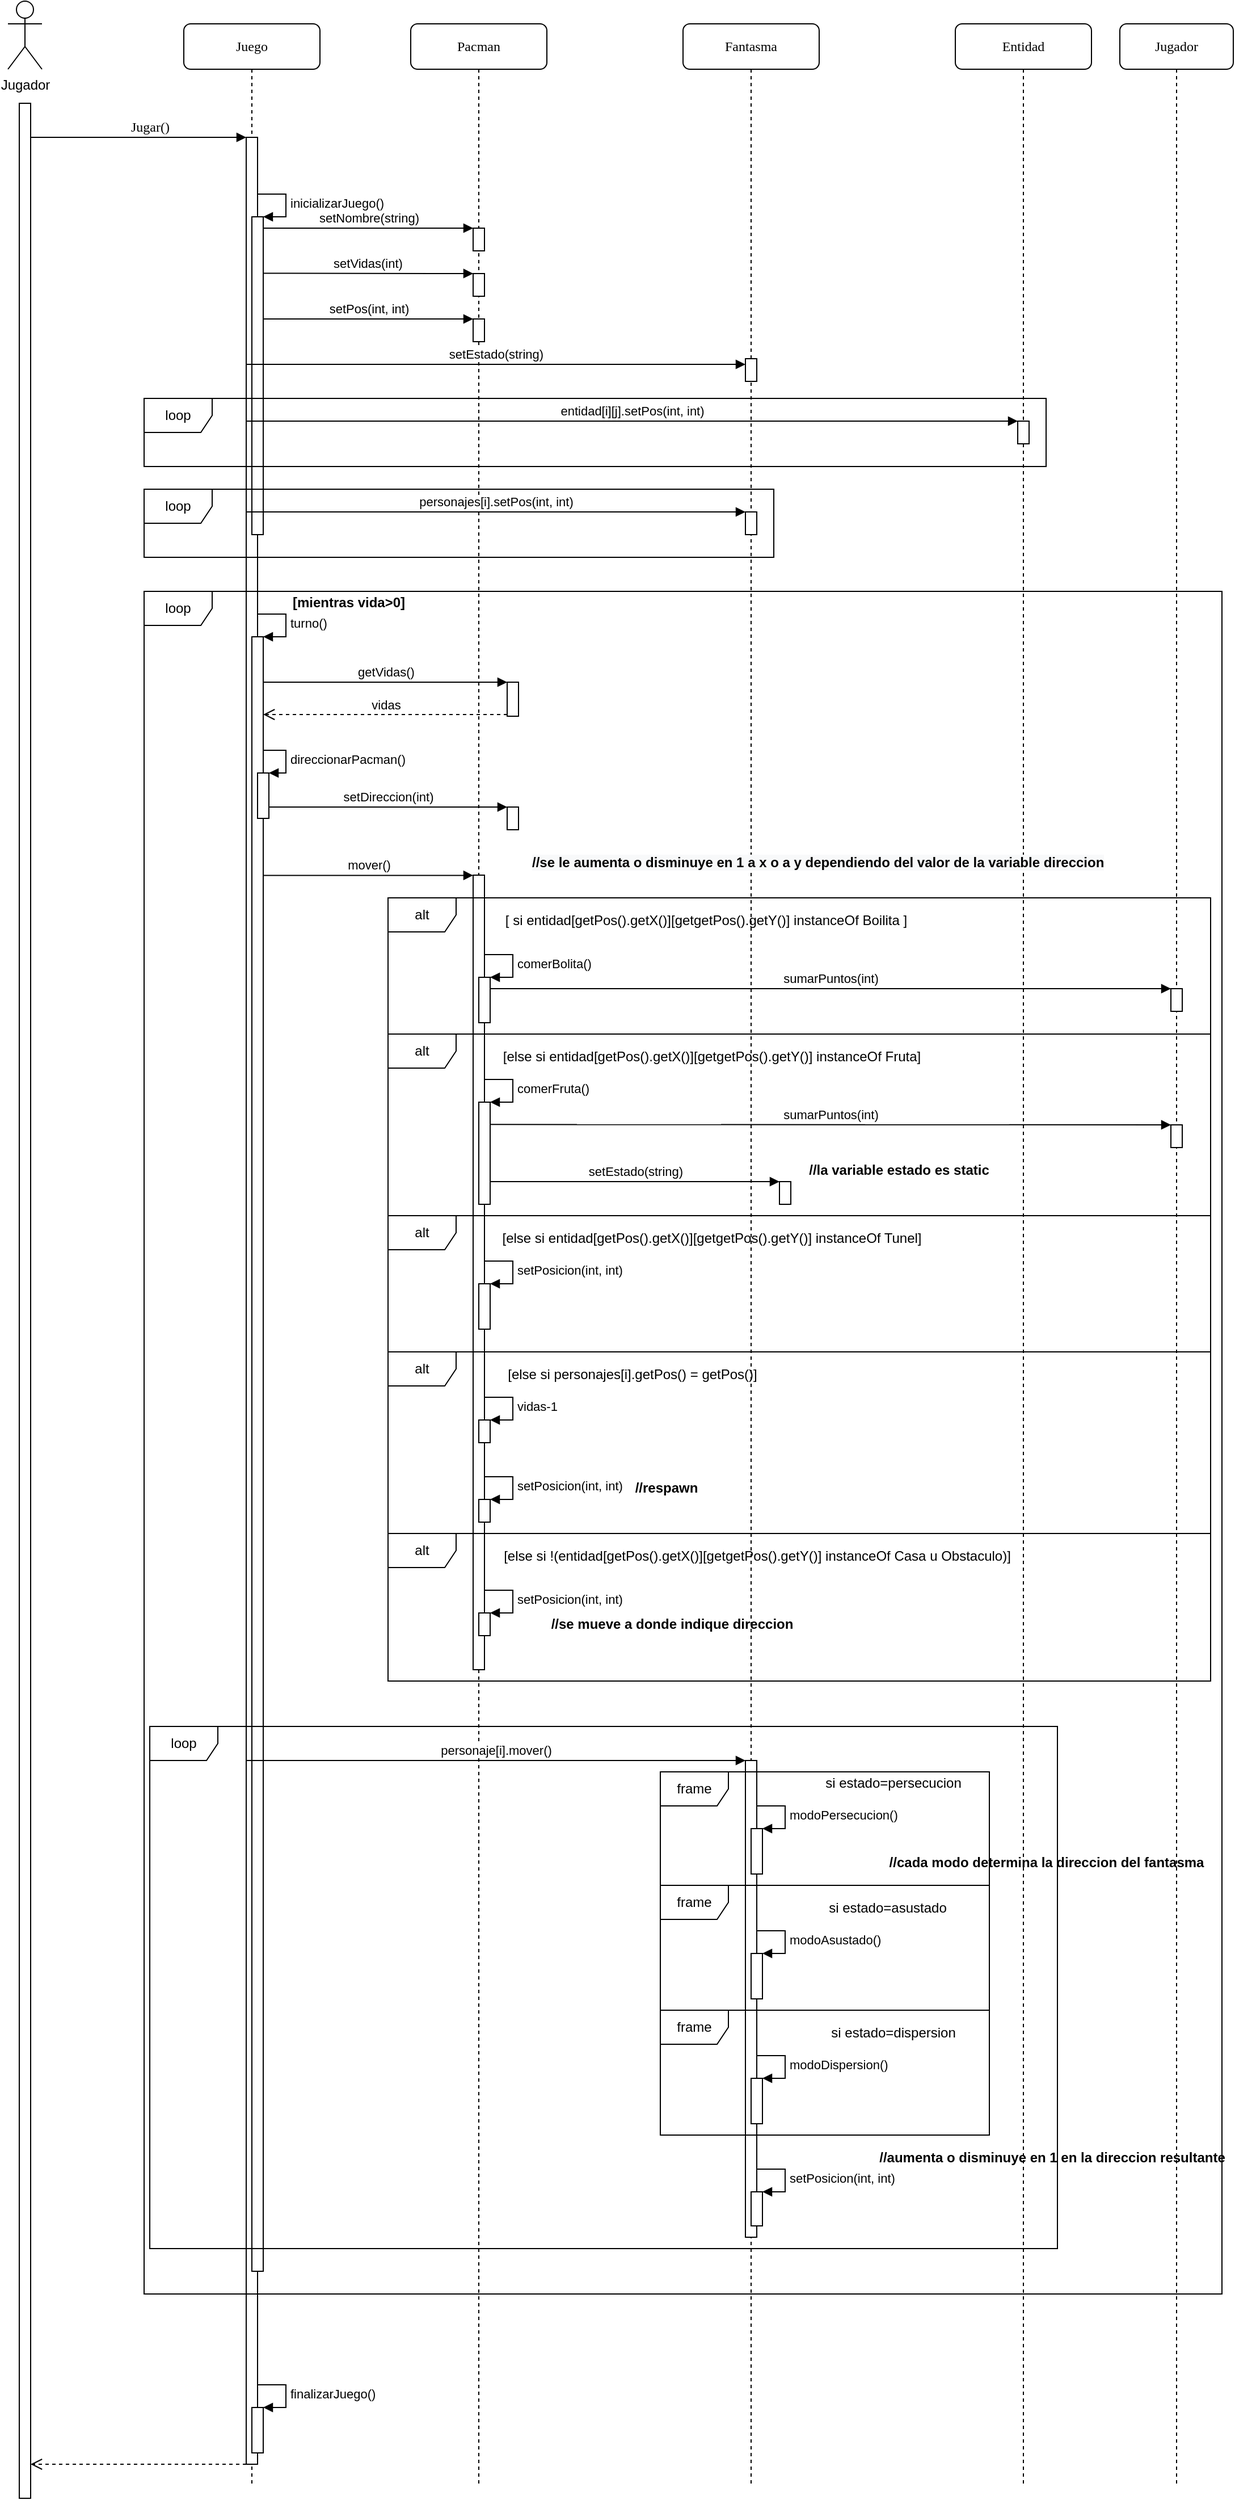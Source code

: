 <mxfile version="13.7.7" type="device"><diagram name="Page-1" id="13e1069c-82ec-6db2-03f1-153e76fe0fe0"><mxGraphModel dx="-119" dy="548" grid="1" gridSize="10" guides="1" tooltips="1" connect="1" arrows="1" fold="1" page="1" pageScale="1" pageWidth="1100" pageHeight="850" background="#ffffff" math="0" shadow="0"><root><mxCell id="0"/><mxCell id="1" parent="0"/><mxCell id="fcRZ178MzH-4EhoYWuic-24" value="Pacman" style="shape=umlLifeline;perimeter=lifelinePerimeter;whiteSpace=wrap;html=1;container=1;collapsible=0;recursiveResize=0;outlineConnect=0;rounded=1;shadow=0;comic=0;labelBackgroundColor=none;strokeWidth=1;fontFamily=Verdana;fontSize=12;align=center;" parent="1" vertex="1"><mxGeometry x="1475" y="120" width="120" height="2170" as="geometry"/></mxCell><mxCell id="SzWqZ5B6aKBz9uUoLh7t-28" value="" style="html=1;points=[];perimeter=orthogonalPerimeter;rounded=0;shadow=0;comic=0;labelBackgroundColor=none;strokeWidth=1;fontFamily=Verdana;fontSize=12;align=center;" parent="fcRZ178MzH-4EhoYWuic-24" vertex="1"><mxGeometry x="55" y="180" width="10" height="20" as="geometry"/></mxCell><mxCell id="SzWqZ5B6aKBz9uUoLh7t-29" value="" style="html=1;points=[];perimeter=orthogonalPerimeter;rounded=0;shadow=0;comic=0;labelBackgroundColor=none;strokeWidth=1;fontFamily=Verdana;fontSize=12;align=center;" parent="fcRZ178MzH-4EhoYWuic-24" vertex="1"><mxGeometry x="55" y="220" width="10" height="20" as="geometry"/></mxCell><mxCell id="SzWqZ5B6aKBz9uUoLh7t-30" value="" style="html=1;points=[];perimeter=orthogonalPerimeter;rounded=0;shadow=0;comic=0;labelBackgroundColor=none;strokeWidth=1;fontFamily=Verdana;fontSize=12;align=center;" parent="fcRZ178MzH-4EhoYWuic-24" vertex="1"><mxGeometry x="55" y="260" width="10" height="20" as="geometry"/></mxCell><mxCell id="SzWqZ5B6aKBz9uUoLh7t-51" value="" style="html=1;points=[];perimeter=orthogonalPerimeter;" parent="fcRZ178MzH-4EhoYWuic-24" vertex="1"><mxGeometry x="85" y="580" width="10" height="30" as="geometry"/></mxCell><mxCell id="SzWqZ5B6aKBz9uUoLh7t-65" value="" style="html=1;points=[];perimeter=orthogonalPerimeter;" parent="fcRZ178MzH-4EhoYWuic-24" vertex="1"><mxGeometry x="85" y="690" width="10" height="20" as="geometry"/></mxCell><mxCell id="SzWqZ5B6aKBz9uUoLh7t-117" value="" style="html=1;points=[];perimeter=orthogonalPerimeter;" parent="fcRZ178MzH-4EhoYWuic-24" vertex="1"><mxGeometry x="55" y="750" width="10" height="700" as="geometry"/></mxCell><mxCell id="SzWqZ5B6aKBz9uUoLh7t-160" value="" style="html=1;points=[];perimeter=orthogonalPerimeter;" parent="fcRZ178MzH-4EhoYWuic-24" vertex="1"><mxGeometry x="60" y="1110" width="10" height="40" as="geometry"/></mxCell><mxCell id="SzWqZ5B6aKBz9uUoLh7t-161" value="setPosicion(int, int)" style="edgeStyle=orthogonalEdgeStyle;html=1;align=left;spacingLeft=2;endArrow=block;rounded=0;entryX=1;entryY=0;" parent="fcRZ178MzH-4EhoYWuic-24" source="SzWqZ5B6aKBz9uUoLh7t-117" target="SzWqZ5B6aKBz9uUoLh7t-160" edge="1"><mxGeometry relative="1" as="geometry"><mxPoint x="95" y="1090" as="sourcePoint"/><Array as="points"><mxPoint x="90" y="1090"/><mxPoint x="90" y="1110"/></Array></mxGeometry></mxCell><mxCell id="SzWqZ5B6aKBz9uUoLh7t-164" value="" style="html=1;points=[];perimeter=orthogonalPerimeter;" parent="fcRZ178MzH-4EhoYWuic-24" vertex="1"><mxGeometry x="60" y="1230" width="10" height="20" as="geometry"/></mxCell><mxCell id="SzWqZ5B6aKBz9uUoLh7t-165" value="vidas-1" style="edgeStyle=orthogonalEdgeStyle;html=1;align=left;spacingLeft=2;endArrow=block;rounded=0;entryX=1;entryY=0;" parent="fcRZ178MzH-4EhoYWuic-24" source="SzWqZ5B6aKBz9uUoLh7t-117" target="SzWqZ5B6aKBz9uUoLh7t-164" edge="1"><mxGeometry relative="1" as="geometry"><mxPoint x="95" y="1210" as="sourcePoint"/><Array as="points"><mxPoint x="90" y="1210"/><mxPoint x="90" y="1230"/></Array></mxGeometry></mxCell><mxCell id="SzWqZ5B6aKBz9uUoLh7t-148" value="" style="html=1;points=[];perimeter=orthogonalPerimeter;" parent="fcRZ178MzH-4EhoYWuic-24" vertex="1"><mxGeometry x="60" y="950" width="10" height="90" as="geometry"/></mxCell><mxCell id="SzWqZ5B6aKBz9uUoLh7t-149" value="comerFruta()" style="edgeStyle=orthogonalEdgeStyle;html=1;align=left;spacingLeft=2;endArrow=block;rounded=0;entryX=1;entryY=0;" parent="fcRZ178MzH-4EhoYWuic-24" source="SzWqZ5B6aKBz9uUoLh7t-117" target="SzWqZ5B6aKBz9uUoLh7t-148" edge="1"><mxGeometry relative="1" as="geometry"><mxPoint x="50" y="930" as="sourcePoint"/><Array as="points"><mxPoint x="90" y="930"/><mxPoint x="90" y="950"/></Array></mxGeometry></mxCell><mxCell id="SzWqZ5B6aKBz9uUoLh7t-145" value="" style="html=1;points=[];perimeter=orthogonalPerimeter;" parent="fcRZ178MzH-4EhoYWuic-24" vertex="1"><mxGeometry x="60" y="840" width="10" height="40" as="geometry"/></mxCell><mxCell id="SzWqZ5B6aKBz9uUoLh7t-146" value="comerBolita()" style="edgeStyle=orthogonalEdgeStyle;html=1;align=left;spacingLeft=2;endArrow=block;rounded=0;entryX=1;entryY=0;" parent="fcRZ178MzH-4EhoYWuic-24" source="SzWqZ5B6aKBz9uUoLh7t-117" target="SzWqZ5B6aKBz9uUoLh7t-145" edge="1"><mxGeometry relative="1" as="geometry"><mxPoint x="60" y="820" as="sourcePoint"/><Array as="points"><mxPoint x="90" y="820"/><mxPoint x="90" y="840"/></Array></mxGeometry></mxCell><mxCell id="fcRZ178MzH-4EhoYWuic-26" value="Fantasma" style="shape=umlLifeline;perimeter=lifelinePerimeter;whiteSpace=wrap;html=1;container=1;collapsible=0;recursiveResize=0;outlineConnect=0;rounded=1;shadow=0;comic=0;labelBackgroundColor=none;strokeWidth=1;fontFamily=Verdana;fontSize=12;align=center;" parent="1" vertex="1"><mxGeometry x="1715" y="120" width="120" height="2170" as="geometry"/></mxCell><mxCell id="fcRZ178MzH-4EhoYWuic-27" value="" style="html=1;points=[];perimeter=orthogonalPerimeter;rounded=0;shadow=0;comic=0;labelBackgroundColor=none;strokeWidth=1;fontFamily=Verdana;fontSize=12;align=center;" parent="fcRZ178MzH-4EhoYWuic-26" vertex="1"><mxGeometry x="55" y="295" width="10" height="20" as="geometry"/></mxCell><mxCell id="SzWqZ5B6aKBz9uUoLh7t-34" value="" style="html=1;points=[];perimeter=orthogonalPerimeter;rounded=0;shadow=0;comic=0;labelBackgroundColor=none;strokeWidth=1;fontFamily=Verdana;fontSize=12;align=center;" parent="fcRZ178MzH-4EhoYWuic-26" vertex="1"><mxGeometry x="55" y="430" width="10" height="20" as="geometry"/></mxCell><mxCell id="SzWqZ5B6aKBz9uUoLh7t-155" value="" style="html=1;points=[];perimeter=orthogonalPerimeter;rounded=0;shadow=0;comic=0;labelBackgroundColor=none;strokeWidth=1;fontFamily=Verdana;fontSize=12;align=center;" parent="fcRZ178MzH-4EhoYWuic-26" vertex="1"><mxGeometry x="85" y="1020" width="10" height="20" as="geometry"/></mxCell><mxCell id="SzWqZ5B6aKBz9uUoLh7t-179" value="" style="html=1;points=[];perimeter=orthogonalPerimeter;rounded=0;shadow=0;comic=0;labelBackgroundColor=none;strokeWidth=1;fontFamily=Verdana;fontSize=12;align=center;" parent="fcRZ178MzH-4EhoYWuic-26" vertex="1"><mxGeometry x="55" y="1530" width="10" height="420" as="geometry"/></mxCell><mxCell id="SzWqZ5B6aKBz9uUoLh7t-186" value="" style="html=1;points=[];perimeter=orthogonalPerimeter;" parent="fcRZ178MzH-4EhoYWuic-26" vertex="1"><mxGeometry x="60" y="1590" width="10" height="40" as="geometry"/></mxCell><mxCell id="SzWqZ5B6aKBz9uUoLh7t-187" value="modoPersecucion()" style="edgeStyle=orthogonalEdgeStyle;html=1;align=left;spacingLeft=2;endArrow=block;rounded=0;entryX=1;entryY=0;" parent="fcRZ178MzH-4EhoYWuic-26" source="SzWqZ5B6aKBz9uUoLh7t-179" target="SzWqZ5B6aKBz9uUoLh7t-186" edge="1"><mxGeometry relative="1" as="geometry"><mxPoint x="95" y="1570" as="sourcePoint"/><Array as="points"><mxPoint x="90" y="1570"/><mxPoint x="90" y="1590"/></Array></mxGeometry></mxCell><mxCell id="SzWqZ5B6aKBz9uUoLh7t-196" value="" style="html=1;points=[];perimeter=orthogonalPerimeter;" parent="fcRZ178MzH-4EhoYWuic-26" vertex="1"><mxGeometry x="60" y="1910" width="10" height="30" as="geometry"/></mxCell><mxCell id="SzWqZ5B6aKBz9uUoLh7t-197" value="setPosicion(int, int)" style="edgeStyle=orthogonalEdgeStyle;html=1;align=left;spacingLeft=2;endArrow=block;rounded=0;entryX=1;entryY=0;" parent="fcRZ178MzH-4EhoYWuic-26" source="SzWqZ5B6aKBz9uUoLh7t-179" target="SzWqZ5B6aKBz9uUoLh7t-196" edge="1"><mxGeometry relative="1" as="geometry"><mxPoint x="95" y="1890" as="sourcePoint"/><Array as="points"><mxPoint x="90" y="1890"/><mxPoint x="90" y="1910"/></Array></mxGeometry></mxCell><mxCell id="SzWqZ5B6aKBz9uUoLh7t-188" value="" style="html=1;points=[];perimeter=orthogonalPerimeter;" parent="fcRZ178MzH-4EhoYWuic-26" vertex="1"><mxGeometry x="60" y="1700" width="10" height="40" as="geometry"/></mxCell><mxCell id="SzWqZ5B6aKBz9uUoLh7t-190" value="" style="html=1;points=[];perimeter=orthogonalPerimeter;" parent="fcRZ178MzH-4EhoYWuic-26" vertex="1"><mxGeometry x="60" y="1810" width="10" height="40" as="geometry"/></mxCell><mxCell id="SzWqZ5B6aKBz9uUoLh7t-191" value="modoDispersion()" style="edgeStyle=orthogonalEdgeStyle;html=1;align=left;spacingLeft=2;endArrow=block;rounded=0;entryX=1;entryY=0;" parent="fcRZ178MzH-4EhoYWuic-26" source="SzWqZ5B6aKBz9uUoLh7t-179" target="SzWqZ5B6aKBz9uUoLh7t-190" edge="1"><mxGeometry relative="1" as="geometry"><mxPoint x="90" y="1790" as="sourcePoint"/><Array as="points"><mxPoint x="90" y="1790"/><mxPoint x="90" y="1810"/></Array></mxGeometry></mxCell><mxCell id="SzWqZ5B6aKBz9uUoLh7t-189" value="modoAsustado()" style="edgeStyle=orthogonalEdgeStyle;html=1;align=left;spacingLeft=2;endArrow=block;rounded=0;entryX=1;entryY=0;" parent="fcRZ178MzH-4EhoYWuic-26" source="SzWqZ5B6aKBz9uUoLh7t-179" target="SzWqZ5B6aKBz9uUoLh7t-188" edge="1"><mxGeometry relative="1" as="geometry"><mxPoint x="90" y="1680" as="sourcePoint"/><Array as="points"><mxPoint x="90" y="1680"/><mxPoint x="90" y="1700"/></Array></mxGeometry></mxCell><mxCell id="fcRZ178MzH-4EhoYWuic-34" value="Juego" style="shape=umlLifeline;perimeter=lifelinePerimeter;whiteSpace=wrap;html=1;container=1;collapsible=0;recursiveResize=0;outlineConnect=0;rounded=1;shadow=0;comic=0;labelBackgroundColor=none;strokeWidth=1;fontFamily=Verdana;fontSize=12;align=center;" parent="1" vertex="1"><mxGeometry x="1275" y="120" width="120" height="2170" as="geometry"/></mxCell><mxCell id="fcRZ178MzH-4EhoYWuic-35" value="" style="html=1;points=[];perimeter=orthogonalPerimeter;rounded=0;shadow=0;comic=0;labelBackgroundColor=none;strokeWidth=1;fontFamily=Verdana;fontSize=12;align=center;" parent="fcRZ178MzH-4EhoYWuic-34" vertex="1"><mxGeometry x="55" y="100" width="10" height="2050" as="geometry"/></mxCell><mxCell id="SzWqZ5B6aKBz9uUoLh7t-37" value="" style="html=1;points=[];perimeter=orthogonalPerimeter;" parent="fcRZ178MzH-4EhoYWuic-34" vertex="1"><mxGeometry x="60" y="540" width="10" height="1440" as="geometry"/></mxCell><mxCell id="SzWqZ5B6aKBz9uUoLh7t-38" value="turno()" style="edgeStyle=orthogonalEdgeStyle;html=1;align=left;spacingLeft=2;endArrow=block;rounded=0;entryX=1;entryY=0;" parent="fcRZ178MzH-4EhoYWuic-34" source="fcRZ178MzH-4EhoYWuic-35" target="SzWqZ5B6aKBz9uUoLh7t-37" edge="1"><mxGeometry relative="1" as="geometry"><mxPoint x="55" y="520" as="sourcePoint"/><Array as="points"><mxPoint x="90" y="520"/><mxPoint x="90" y="540"/></Array></mxGeometry></mxCell><mxCell id="SzWqZ5B6aKBz9uUoLh7t-61" value="" style="html=1;points=[];perimeter=orthogonalPerimeter;" parent="fcRZ178MzH-4EhoYWuic-34" vertex="1"><mxGeometry x="65" y="660" width="10" height="40" as="geometry"/></mxCell><mxCell id="SzWqZ5B6aKBz9uUoLh7t-62" value="direccionarPacman()" style="edgeStyle=orthogonalEdgeStyle;html=1;align=left;spacingLeft=2;endArrow=block;rounded=0;entryX=1;entryY=0;" parent="fcRZ178MzH-4EhoYWuic-34" target="SzWqZ5B6aKBz9uUoLh7t-61" edge="1"><mxGeometry relative="1" as="geometry"><mxPoint x="70" y="640" as="sourcePoint"/><Array as="points"><mxPoint x="90" y="640"/><mxPoint x="90" y="660"/></Array></mxGeometry></mxCell><mxCell id="SzWqZ5B6aKBz9uUoLh7t-80" value="" style="html=1;points=[];perimeter=orthogonalPerimeter;" parent="fcRZ178MzH-4EhoYWuic-34" vertex="1"><mxGeometry x="60" y="2100" width="10" height="40" as="geometry"/></mxCell><mxCell id="SzWqZ5B6aKBz9uUoLh7t-81" value="finalizarJuego()" style="edgeStyle=orthogonalEdgeStyle;html=1;align=left;spacingLeft=2;endArrow=block;rounded=0;entryX=1;entryY=0;" parent="fcRZ178MzH-4EhoYWuic-34" source="fcRZ178MzH-4EhoYWuic-35" target="SzWqZ5B6aKBz9uUoLh7t-80" edge="1"><mxGeometry relative="1" as="geometry"><mxPoint x="55" y="2080" as="sourcePoint"/><Array as="points"><mxPoint x="90" y="2080"/><mxPoint x="90" y="2100"/></Array></mxGeometry></mxCell><mxCell id="SzWqZ5B6aKBz9uUoLh7t-17" value="" style="html=1;points=[];perimeter=orthogonalPerimeter;" parent="fcRZ178MzH-4EhoYWuic-34" vertex="1"><mxGeometry x="60" y="170" width="10" height="280" as="geometry"/></mxCell><mxCell id="fcRZ178MzH-4EhoYWuic-41" value="Jugador" style="shape=umlActor;verticalLabelPosition=bottom;verticalAlign=top;html=1;outlineConnect=0;" parent="1" vertex="1"><mxGeometry x="1120" y="100" width="30" height="60" as="geometry"/></mxCell><mxCell id="fcRZ178MzH-4EhoYWuic-42" value="" style="html=1;points=[];perimeter=orthogonalPerimeter;rounded=0;shadow=0;comic=0;labelBackgroundColor=none;strokeWidth=1;fontFamily=Verdana;fontSize=12;align=center;" parent="1" vertex="1"><mxGeometry x="1130" y="190" width="10" height="2110" as="geometry"/></mxCell><mxCell id="fcRZ178MzH-4EhoYWuic-43" value="Jugar()" style="html=1;verticalAlign=bottom;endArrow=block;labelBackgroundColor=none;fontFamily=Verdana;fontSize=12;edgeStyle=elbowEdgeStyle;elbow=vertical;" parent="1" source="fcRZ178MzH-4EhoYWuic-42" target="fcRZ178MzH-4EhoYWuic-35" edge="1"><mxGeometry x="0.098" relative="1" as="geometry"><mxPoint x="1210" y="220" as="sourcePoint"/><mxPoint x="1310" y="230" as="targetPoint"/><Array as="points"><mxPoint x="1280" y="220"/></Array><mxPoint as="offset"/></mxGeometry></mxCell><mxCell id="SzWqZ5B6aKBz9uUoLh7t-18" value="inicializarJuego()" style="edgeStyle=orthogonalEdgeStyle;html=1;align=left;spacingLeft=2;endArrow=block;rounded=0;entryX=1;entryY=0;" parent="1" target="SzWqZ5B6aKBz9uUoLh7t-17" edge="1"><mxGeometry relative="1" as="geometry"><mxPoint x="1340" y="270" as="sourcePoint"/><Array as="points"><mxPoint x="1365" y="270"/><mxPoint x="1365" y="290"/></Array></mxGeometry></mxCell><mxCell id="SzWqZ5B6aKBz9uUoLh7t-25" value="setVidas(int)" style="html=1;verticalAlign=bottom;endArrow=block;" parent="1" target="SzWqZ5B6aKBz9uUoLh7t-29" edge="1"><mxGeometry width="80" relative="1" as="geometry"><mxPoint x="1345" y="339.76" as="sourcePoint"/><mxPoint x="1570" y="340" as="targetPoint"/></mxGeometry></mxCell><mxCell id="SzWqZ5B6aKBz9uUoLh7t-26" value="setNombre(string)" style="html=1;verticalAlign=bottom;endArrow=block;" parent="1" target="SzWqZ5B6aKBz9uUoLh7t-28" edge="1"><mxGeometry width="80" relative="1" as="geometry"><mxPoint x="1345" y="300" as="sourcePoint"/><mxPoint x="1545" y="300" as="targetPoint"/></mxGeometry></mxCell><mxCell id="SzWqZ5B6aKBz9uUoLh7t-27" value="setPos(int, int)" style="html=1;verticalAlign=bottom;endArrow=block;" parent="1" target="SzWqZ5B6aKBz9uUoLh7t-30" edge="1"><mxGeometry width="80" relative="1" as="geometry"><mxPoint x="1345" y="380" as="sourcePoint"/><mxPoint x="1570" y="380" as="targetPoint"/></mxGeometry></mxCell><mxCell id="SzWqZ5B6aKBz9uUoLh7t-36" value="loop" style="shape=umlFrame;whiteSpace=wrap;html=1;" parent="1" vertex="1"><mxGeometry x="1240" y="530" width="555" height="60" as="geometry"/></mxCell><mxCell id="SzWqZ5B6aKBz9uUoLh7t-49" style="edgeStyle=none;rounded=0;orthogonalLoop=1;jettySize=auto;html=1;" parent="1" edge="1"><mxGeometry relative="1" as="geometry"><mxPoint x="1359.615" y="620" as="sourcePoint"/><mxPoint x="1359.615" y="620" as="targetPoint"/></mxGeometry></mxCell><mxCell id="SzWqZ5B6aKBz9uUoLh7t-52" value="getVidas()" style="html=1;verticalAlign=bottom;endArrow=block;entryX=0;entryY=0;" parent="1" source="SzWqZ5B6aKBz9uUoLh7t-37" target="SzWqZ5B6aKBz9uUoLh7t-51" edge="1"><mxGeometry relative="1" as="geometry"><mxPoint x="1475" y="700" as="sourcePoint"/></mxGeometry></mxCell><mxCell id="SzWqZ5B6aKBz9uUoLh7t-53" value="vidas" style="html=1;verticalAlign=bottom;endArrow=open;dashed=1;endSize=8;exitX=0;exitY=0.95;" parent="1" source="SzWqZ5B6aKBz9uUoLh7t-51" target="SzWqZ5B6aKBz9uUoLh7t-37" edge="1"><mxGeometry relative="1" as="geometry"><mxPoint x="1475" y="776" as="targetPoint"/></mxGeometry></mxCell><mxCell id="SzWqZ5B6aKBz9uUoLh7t-64" value="setDireccion(int)" style="html=1;verticalAlign=bottom;endArrow=block;" parent="1" source="SzWqZ5B6aKBz9uUoLh7t-61" target="SzWqZ5B6aKBz9uUoLh7t-65" edge="1"><mxGeometry width="80" relative="1" as="geometry"><mxPoint x="1340" y="810" as="sourcePoint"/><mxPoint x="1420" y="810" as="targetPoint"/></mxGeometry></mxCell><mxCell id="SzWqZ5B6aKBz9uUoLh7t-67" value="mover()" style="html=1;verticalAlign=bottom;endArrow=block;exitX=1;exitY=0.146;exitDx=0;exitDy=0;exitPerimeter=0;" parent="1" source="SzWqZ5B6aKBz9uUoLh7t-37" target="SzWqZ5B6aKBz9uUoLh7t-117" edge="1"><mxGeometry width="80" relative="1" as="geometry"><mxPoint x="1350" y="870" as="sourcePoint"/><mxPoint x="1360" y="870" as="targetPoint"/></mxGeometry></mxCell><mxCell id="SzWqZ5B6aKBz9uUoLh7t-78" value="loop" style="shape=umlFrame;whiteSpace=wrap;html=1;" parent="1" vertex="1"><mxGeometry x="1240" y="620" width="950" height="1500" as="geometry"/></mxCell><mxCell id="SzWqZ5B6aKBz9uUoLh7t-82" value="Entidad" style="shape=umlLifeline;perimeter=lifelinePerimeter;whiteSpace=wrap;html=1;container=1;collapsible=0;recursiveResize=0;outlineConnect=0;rounded=1;shadow=0;comic=0;labelBackgroundColor=none;strokeWidth=1;fontFamily=Verdana;fontSize=12;align=center;" parent="1" vertex="1"><mxGeometry x="1955" y="120" width="120" height="2170" as="geometry"/></mxCell><mxCell id="SzWqZ5B6aKBz9uUoLh7t-83" value="" style="html=1;points=[];perimeter=orthogonalPerimeter;rounded=0;shadow=0;comic=0;labelBackgroundColor=none;strokeWidth=1;fontFamily=Verdana;fontSize=12;align=center;" parent="SzWqZ5B6aKBz9uUoLh7t-82" vertex="1"><mxGeometry x="55" y="350" width="10" height="20" as="geometry"/></mxCell><mxCell id="SzWqZ5B6aKBz9uUoLh7t-87" value="personajes[i].setPos(int, int)" style="html=1;verticalAlign=bottom;endArrow=block;" parent="1" target="SzWqZ5B6aKBz9uUoLh7t-34" edge="1"><mxGeometry width="80" relative="1" as="geometry"><mxPoint x="1330" y="550" as="sourcePoint"/><mxPoint x="1410" y="550" as="targetPoint"/></mxGeometry></mxCell><mxCell id="SzWqZ5B6aKBz9uUoLh7t-88" value="entidad[i][j].setPos(int, int)" style="html=1;verticalAlign=bottom;endArrow=block;" parent="1" target="SzWqZ5B6aKBz9uUoLh7t-83" edge="1"><mxGeometry width="80" relative="1" as="geometry"><mxPoint x="1330" y="470" as="sourcePoint"/><mxPoint x="1410" y="470" as="targetPoint"/></mxGeometry></mxCell><mxCell id="SzWqZ5B6aKBz9uUoLh7t-89" value="loop" style="shape=umlFrame;whiteSpace=wrap;html=1;" parent="1" vertex="1"><mxGeometry x="1240" y="450" width="795" height="60" as="geometry"/></mxCell><mxCell id="SzWqZ5B6aKBz9uUoLh7t-90" value="setEstado(string)" style="html=1;verticalAlign=bottom;endArrow=block;" parent="1" target="fcRZ178MzH-4EhoYWuic-27" edge="1"><mxGeometry width="80" relative="1" as="geometry"><mxPoint x="1330" y="420" as="sourcePoint"/><mxPoint x="1410" y="420" as="targetPoint"/></mxGeometry></mxCell><mxCell id="SzWqZ5B6aKBz9uUoLh7t-94" value="&lt;b&gt;[mientras vida&amp;gt;0]&lt;/b&gt;" style="text;html=1;align=center;verticalAlign=middle;resizable=0;points=[];autosize=1;" parent="1" vertex="1"><mxGeometry x="1365" y="620" width="110" height="20" as="geometry"/></mxCell><mxCell id="SzWqZ5B6aKBz9uUoLh7t-103" value="[ si entidad[getPos().getX()][getgetPos().getY()]&amp;nbsp;instanceOf Boilita ]" style="text;html=1;align=center;verticalAlign=middle;resizable=0;points=[];autosize=1;" parent="1" vertex="1"><mxGeometry x="1550" y="900" width="370" height="20" as="geometry"/></mxCell><mxCell id="SzWqZ5B6aKBz9uUoLh7t-104" value="&lt;span style=&quot;color: rgb(0 , 0 , 0) ; font-family: &amp;#34;helvetica&amp;#34; ; font-size: 12px ; font-style: normal ; letter-spacing: normal ; text-align: center ; text-indent: 0px ; text-transform: none ; word-spacing: 0px ; background-color: rgb(248 , 249 , 250) ; display: inline ; float: none&quot;&gt;&lt;b&gt;//se le aumenta o disminuye en 1 a x o a y dependiendo del valor de la variable direccion&lt;/b&gt;&lt;/span&gt;" style="text;whiteSpace=wrap;html=1;" parent="1" vertex="1"><mxGeometry x="1580" y="845" width="510" height="30" as="geometry"/></mxCell><mxCell id="SzWqZ5B6aKBz9uUoLh7t-130" value="Jugador" style="shape=umlLifeline;perimeter=lifelinePerimeter;whiteSpace=wrap;html=1;container=1;collapsible=0;recursiveResize=0;outlineConnect=0;rounded=1;shadow=0;comic=0;labelBackgroundColor=none;strokeWidth=1;fontFamily=Verdana;fontSize=12;align=center;" parent="1" vertex="1"><mxGeometry x="2100" y="120" width="100" height="2170" as="geometry"/></mxCell><mxCell id="SzWqZ5B6aKBz9uUoLh7t-132" value="" style="html=1;points=[];perimeter=orthogonalPerimeter;rounded=0;shadow=0;comic=0;labelBackgroundColor=none;strokeWidth=1;fontFamily=Verdana;fontSize=12;align=center;" parent="SzWqZ5B6aKBz9uUoLh7t-130" vertex="1"><mxGeometry x="45" y="850" width="10" height="20" as="geometry"/></mxCell><mxCell id="SzWqZ5B6aKBz9uUoLh7t-152" value="" style="html=1;points=[];perimeter=orthogonalPerimeter;rounded=0;shadow=0;comic=0;labelBackgroundColor=none;strokeWidth=1;fontFamily=Verdana;fontSize=12;align=center;" parent="SzWqZ5B6aKBz9uUoLh7t-130" vertex="1"><mxGeometry x="45" y="970" width="10" height="20" as="geometry"/></mxCell><mxCell id="SzWqZ5B6aKBz9uUoLh7t-133" value="sumarPuntos(int)" style="html=1;verticalAlign=bottom;endArrow=block;" parent="1" source="SzWqZ5B6aKBz9uUoLh7t-145" target="SzWqZ5B6aKBz9uUoLh7t-132" edge="1"><mxGeometry width="80" relative="1" as="geometry"><mxPoint x="1515" y="970.0" as="sourcePoint"/><mxPoint x="2210" y="970" as="targetPoint"/><Array as="points"><mxPoint x="2030" y="970"/></Array></mxGeometry></mxCell><mxCell id="SzWqZ5B6aKBz9uUoLh7t-153" value="sumarPuntos(int)" style="html=1;verticalAlign=bottom;endArrow=block;" parent="1" target="SzWqZ5B6aKBz9uUoLh7t-152" edge="1"><mxGeometry width="80" relative="1" as="geometry"><mxPoint x="1545" y="1089.66" as="sourcePoint"/><mxPoint x="2195" y="1089.66" as="targetPoint"/></mxGeometry></mxCell><mxCell id="SzWqZ5B6aKBz9uUoLh7t-154" value="setEstado(string)" style="html=1;verticalAlign=bottom;endArrow=block;" parent="1" source="SzWqZ5B6aKBz9uUoLh7t-148" target="SzWqZ5B6aKBz9uUoLh7t-155" edge="1"><mxGeometry width="80" relative="1" as="geometry"><mxPoint x="1530" y="1140" as="sourcePoint"/><mxPoint x="1610" y="1140" as="targetPoint"/></mxGeometry></mxCell><mxCell id="SzWqZ5B6aKBz9uUoLh7t-156" value="&lt;b&gt;//la variable estado es static&lt;/b&gt;" style="text;html=1;align=center;verticalAlign=middle;resizable=0;points=[];autosize=1;" parent="1" vertex="1"><mxGeometry x="1820" y="1120" width="170" height="20" as="geometry"/></mxCell><mxCell id="SzWqZ5B6aKBz9uUoLh7t-157" value="[else si entidad[getPos().getX()][getgetPos().getY()]&amp;nbsp;instanceOf Fruta]" style="text;html=1;align=center;verticalAlign=middle;resizable=0;points=[];autosize=1;" parent="1" vertex="1"><mxGeometry x="1550" y="1020" width="380" height="20" as="geometry"/></mxCell><mxCell id="SzWqZ5B6aKBz9uUoLh7t-162" value="[else si entidad[getPos().getX()][getgetPos().getY()] instanceOf Tunel]" style="text;html=1;align=center;verticalAlign=middle;resizable=0;points=[];autosize=1;" parent="1" vertex="1"><mxGeometry x="1545" y="1180" width="390" height="20" as="geometry"/></mxCell><mxCell id="SzWqZ5B6aKBz9uUoLh7t-163" value="[else si personajes[i].getPos() = getPos()]" style="text;html=1;align=center;verticalAlign=middle;resizable=0;points=[];autosize=1;" parent="1" vertex="1"><mxGeometry x="1550" y="1300" width="240" height="20" as="geometry"/></mxCell><mxCell id="SzWqZ5B6aKBz9uUoLh7t-166" value="" style="html=1;points=[];perimeter=orthogonalPerimeter;" parent="1" vertex="1"><mxGeometry x="1535" y="1420" width="10" height="20" as="geometry"/></mxCell><mxCell id="SzWqZ5B6aKBz9uUoLh7t-167" value="setPosicion(int, int)" style="edgeStyle=orthogonalEdgeStyle;html=1;align=left;spacingLeft=2;endArrow=block;rounded=0;entryX=1;entryY=0;" parent="1" source="SzWqZ5B6aKBz9uUoLh7t-117" target="SzWqZ5B6aKBz9uUoLh7t-166" edge="1"><mxGeometry relative="1" as="geometry"><mxPoint x="1525" y="1400" as="sourcePoint"/><Array as="points"><mxPoint x="1565" y="1400"/><mxPoint x="1565" y="1420"/></Array></mxGeometry></mxCell><mxCell id="SzWqZ5B6aKBz9uUoLh7t-168" value="&lt;b&gt;//respawn&lt;/b&gt;" style="text;html=1;align=center;verticalAlign=middle;resizable=0;points=[];autosize=1;" parent="1" vertex="1"><mxGeometry x="1665" y="1400" width="70" height="20" as="geometry"/></mxCell><mxCell id="SzWqZ5B6aKBz9uUoLh7t-170" value="alt" style="shape=umlFrame;whiteSpace=wrap;html=1;" parent="1" vertex="1"><mxGeometry x="1455" y="1170" width="725" height="120" as="geometry"/></mxCell><mxCell id="SzWqZ5B6aKBz9uUoLh7t-171" value="alt" style="shape=umlFrame;whiteSpace=wrap;html=1;" parent="1" vertex="1"><mxGeometry x="1455" y="1290" width="725" height="160" as="geometry"/></mxCell><mxCell id="SzWqZ5B6aKBz9uUoLh7t-173" value="[else si !(entidad[getPos().getX()][getgetPos().getY()]&amp;nbsp;instanceOf Casa u Obstaculo)]" style="text;html=1;align=center;verticalAlign=middle;resizable=0;points=[];autosize=1;" parent="1" vertex="1"><mxGeometry x="1550" y="1460" width="460" height="20" as="geometry"/></mxCell><mxCell id="SzWqZ5B6aKBz9uUoLh7t-174" value="" style="html=1;points=[];perimeter=orthogonalPerimeter;" parent="1" vertex="1"><mxGeometry x="1535" y="1520" width="10" height="20" as="geometry"/></mxCell><mxCell id="SzWqZ5B6aKBz9uUoLh7t-175" value="setPosicion(int, int)" style="edgeStyle=orthogonalEdgeStyle;html=1;align=left;spacingLeft=2;endArrow=block;rounded=0;entryX=1;entryY=0;" parent="1" source="SzWqZ5B6aKBz9uUoLh7t-117" target="SzWqZ5B6aKBz9uUoLh7t-174" edge="1"><mxGeometry relative="1" as="geometry"><mxPoint x="1525" y="1500" as="sourcePoint"/><Array as="points"><mxPoint x="1565" y="1500"/><mxPoint x="1565" y="1520"/></Array></mxGeometry></mxCell><mxCell id="SzWqZ5B6aKBz9uUoLh7t-176" value="alt" style="shape=umlFrame;whiteSpace=wrap;html=1;" parent="1" vertex="1"><mxGeometry x="1455" y="1450" width="725" height="130" as="geometry"/></mxCell><mxCell id="SzWqZ5B6aKBz9uUoLh7t-177" value="&lt;b&gt;//se mueve a donde indique direccion&lt;/b&gt;" style="text;html=1;align=center;verticalAlign=middle;resizable=0;points=[];autosize=1;" parent="1" vertex="1"><mxGeometry x="1590" y="1520" width="230" height="20" as="geometry"/></mxCell><mxCell id="SzWqZ5B6aKBz9uUoLh7t-178" value="personaje[i].mover()" style="html=1;verticalAlign=bottom;endArrow=block;" parent="1" target="SzWqZ5B6aKBz9uUoLh7t-179" edge="1"><mxGeometry width="80" relative="1" as="geometry"><mxPoint x="1330" y="1650" as="sourcePoint"/><mxPoint x="1690" y="1650" as="targetPoint"/></mxGeometry></mxCell><mxCell id="SzWqZ5B6aKBz9uUoLh7t-183" value="si estado=persecucion" style="text;html=1;align=center;verticalAlign=middle;resizable=0;points=[];autosize=1;" parent="1" vertex="1"><mxGeometry x="1830" y="1660" width="140" height="20" as="geometry"/></mxCell><mxCell id="SzWqZ5B6aKBz9uUoLh7t-184" value="si estado=asustado" style="text;html=1;align=center;verticalAlign=middle;resizable=0;points=[];autosize=1;" parent="1" vertex="1"><mxGeometry x="1835" y="1770" width="120" height="20" as="geometry"/></mxCell><mxCell id="SzWqZ5B6aKBz9uUoLh7t-185" value="si estado=dispersion" style="text;html=1;align=center;verticalAlign=middle;resizable=0;points=[];autosize=1;" parent="1" vertex="1"><mxGeometry x="1835" y="1880" width="130" height="20" as="geometry"/></mxCell><mxCell id="SzWqZ5B6aKBz9uUoLh7t-192" value="&lt;b&gt;//cada modo determina la direccion del fantasma&lt;/b&gt;" style="text;html=1;align=center;verticalAlign=middle;resizable=0;points=[];autosize=1;" parent="1" vertex="1"><mxGeometry x="1890" y="1730" width="290" height="20" as="geometry"/></mxCell><mxCell id="SzWqZ5B6aKBz9uUoLh7t-193" value="frame" style="shape=umlFrame;whiteSpace=wrap;html=1;" parent="1" vertex="1"><mxGeometry x="1695" y="1660" width="290" height="100" as="geometry"/></mxCell><mxCell id="SzWqZ5B6aKBz9uUoLh7t-194" value="frame" style="shape=umlFrame;whiteSpace=wrap;html=1;" parent="1" vertex="1"><mxGeometry x="1695" y="1760" width="290" height="110" as="geometry"/></mxCell><mxCell id="SzWqZ5B6aKBz9uUoLh7t-195" value="frame" style="shape=umlFrame;whiteSpace=wrap;html=1;" parent="1" vertex="1"><mxGeometry x="1695" y="1870" width="290" height="110" as="geometry"/></mxCell><mxCell id="SzWqZ5B6aKBz9uUoLh7t-198" value="&lt;b&gt;//aumenta o disminuye en 1 en la direccion resultante&lt;/b&gt;" style="text;html=1;align=center;verticalAlign=middle;resizable=0;points=[];autosize=1;" parent="1" vertex="1"><mxGeometry x="1880" y="1990" width="320" height="20" as="geometry"/></mxCell><mxCell id="SzWqZ5B6aKBz9uUoLh7t-200" value="alt" style="shape=umlFrame;whiteSpace=wrap;html=1;" parent="1" vertex="1"><mxGeometry x="1455" y="1010" width="725" height="160" as="geometry"/></mxCell><mxCell id="SzWqZ5B6aKBz9uUoLh7t-201" value="alt" style="shape=umlFrame;whiteSpace=wrap;html=1;" parent="1" vertex="1"><mxGeometry x="1455" y="890" width="725" height="120" as="geometry"/></mxCell><mxCell id="SzWqZ5B6aKBz9uUoLh7t-202" value="" style="html=1;verticalAlign=bottom;endArrow=open;dashed=1;endSize=8;" parent="1" target="fcRZ178MzH-4EhoYWuic-42" edge="1"><mxGeometry relative="1" as="geometry"><mxPoint x="1330" y="2270" as="sourcePoint"/><mxPoint x="1155" y="2270" as="targetPoint"/></mxGeometry></mxCell><mxCell id="SzWqZ5B6aKBz9uUoLh7t-203" value="loop" style="shape=umlFrame;whiteSpace=wrap;html=1;" parent="1" vertex="1"><mxGeometry x="1245" y="1620" width="800" height="460" as="geometry"/></mxCell></root></mxGraphModel></diagram></mxfile>